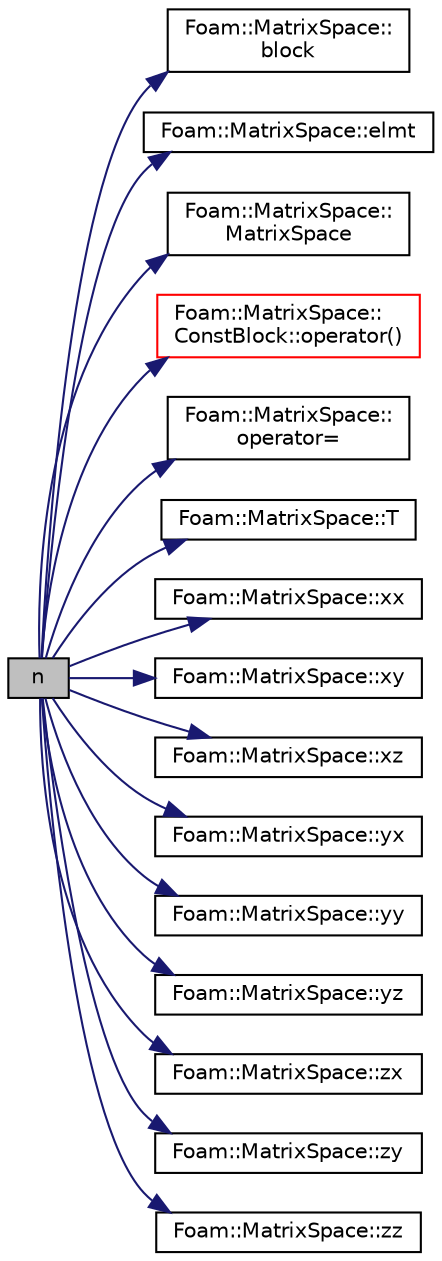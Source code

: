 digraph "n"
{
  bgcolor="transparent";
  edge [fontname="Helvetica",fontsize="10",labelfontname="Helvetica",labelfontsize="10"];
  node [fontname="Helvetica",fontsize="10",shape=record];
  rankdir="LR";
  Node4 [label="n",height=0.2,width=0.4,color="black", fillcolor="grey75", style="filled", fontcolor="black"];
  Node4 -> Node5 [color="midnightblue",fontsize="10",style="solid",fontname="Helvetica"];
  Node5 [label="Foam::MatrixSpace::\lblock",height=0.2,width=0.4,color="black",URL="$a28917.html#ade3ed317efe84aed0abc7565a56c24c8",tooltip="Return a const sub-block corresponding to the specified type. "];
  Node4 -> Node6 [color="midnightblue",fontsize="10",style="solid",fontname="Helvetica"];
  Node6 [label="Foam::MatrixSpace::elmt",height=0.2,width=0.4,color="black",URL="$a28917.html#a99f264ef84565167da8bef2aab3d4e2e",tooltip="Fast const element access using compile-time addressing. "];
  Node4 -> Node7 [color="midnightblue",fontsize="10",style="solid",fontname="Helvetica"];
  Node7 [label="Foam::MatrixSpace::\lMatrixSpace",height=0.2,width=0.4,color="black",URL="$a28917.html#a0e086966df10cc0208d6cfa3dcf52190",tooltip="Construct null. "];
  Node4 -> Node8 [color="midnightblue",fontsize="10",style="solid",fontname="Helvetica"];
  Node8 [label="Foam::MatrixSpace::\lConstBlock::operator()",height=0.2,width=0.4,color="red",URL="$a28921.html#adb859835bce6a67166676d1746a1006f",tooltip="Construct and return the sub-ensor corresponding to this block. "];
  Node4 -> Node10 [color="midnightblue",fontsize="10",style="solid",fontname="Helvetica"];
  Node10 [label="Foam::MatrixSpace::\loperator=",height=0.2,width=0.4,color="black",URL="$a28917.html#afcb786944ad7f80ca2050402bbf2060d",tooltip="Assignment to zero. "];
  Node4 -> Node11 [color="midnightblue",fontsize="10",style="solid",fontname="Helvetica"];
  Node11 [label="Foam::MatrixSpace::T",height=0.2,width=0.4,color="black",URL="$a28917.html#a0403d26c2e94c8c0fa40e8e5043629fc",tooltip="Return the transpose of the matrix. "];
  Node4 -> Node12 [color="midnightblue",fontsize="10",style="solid",fontname="Helvetica"];
  Node12 [label="Foam::MatrixSpace::xx",height=0.2,width=0.4,color="black",URL="$a28917.html#a1b97c7c1ed81b4fb23da8dcb71a8cd2a"];
  Node4 -> Node13 [color="midnightblue",fontsize="10",style="solid",fontname="Helvetica"];
  Node13 [label="Foam::MatrixSpace::xy",height=0.2,width=0.4,color="black",URL="$a28917.html#aab470ae2a5eeac8c33a7b6abac6b39b3"];
  Node4 -> Node14 [color="midnightblue",fontsize="10",style="solid",fontname="Helvetica"];
  Node14 [label="Foam::MatrixSpace::xz",height=0.2,width=0.4,color="black",URL="$a28917.html#a6c0a9bc605f3cfdfb3307b3dcf136f60"];
  Node4 -> Node15 [color="midnightblue",fontsize="10",style="solid",fontname="Helvetica"];
  Node15 [label="Foam::MatrixSpace::yx",height=0.2,width=0.4,color="black",URL="$a28917.html#a217bb42e2157c7914d7ebb0ffb730b7d"];
  Node4 -> Node16 [color="midnightblue",fontsize="10",style="solid",fontname="Helvetica"];
  Node16 [label="Foam::MatrixSpace::yy",height=0.2,width=0.4,color="black",URL="$a28917.html#aba9d77023a5662b9c2d3639d5de555a0"];
  Node4 -> Node17 [color="midnightblue",fontsize="10",style="solid",fontname="Helvetica"];
  Node17 [label="Foam::MatrixSpace::yz",height=0.2,width=0.4,color="black",URL="$a28917.html#a4a98b51ba7019e1cfffae8d321a823df"];
  Node4 -> Node18 [color="midnightblue",fontsize="10",style="solid",fontname="Helvetica"];
  Node18 [label="Foam::MatrixSpace::zx",height=0.2,width=0.4,color="black",URL="$a28917.html#ab7a45ba3b507f0b3f9d5c0bde184b151"];
  Node4 -> Node19 [color="midnightblue",fontsize="10",style="solid",fontname="Helvetica"];
  Node19 [label="Foam::MatrixSpace::zy",height=0.2,width=0.4,color="black",URL="$a28917.html#ab7ecfba4f263d0455d4ea82f590a2612"];
  Node4 -> Node20 [color="midnightblue",fontsize="10",style="solid",fontname="Helvetica"];
  Node20 [label="Foam::MatrixSpace::zz",height=0.2,width=0.4,color="black",URL="$a28917.html#a831c4848d01bfcc8d717b7ef92f2cd4b"];
}
